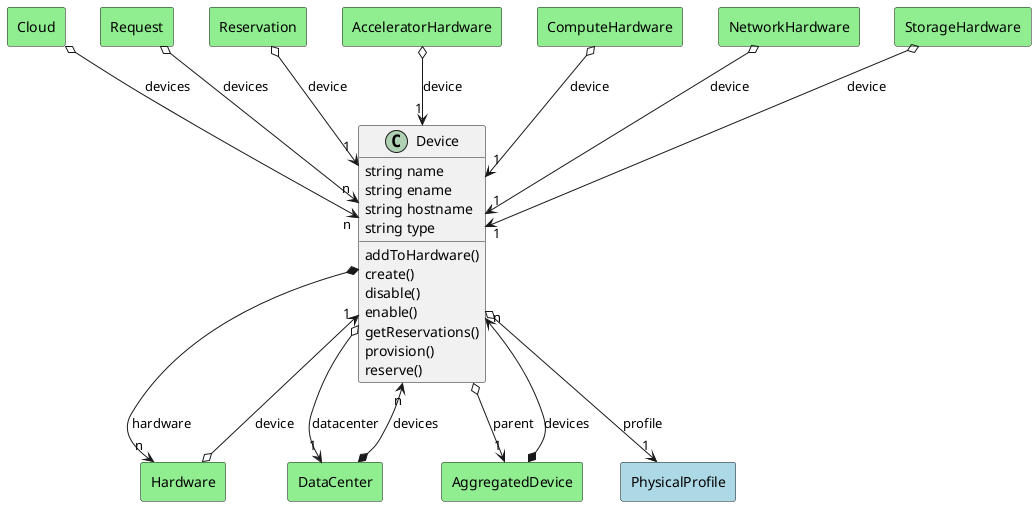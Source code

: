 @startuml

class "Device" as Model {
 string name
 string ename
 string hostname
 string type

 addToHardware()
 create()
 disable()
 enable()
 getReservations()
 provision()
 reserve()
 
}

rectangle "PhysicalProfile" as PhysicalProfile #lightblue {
}

Model o--> "1" PhysicalProfile : profile


rectangle "Hardware" as Hardware #lightblue {
}

Model *--> "n" Hardware : hardware


rectangle "DataCenter" as DataCenter #lightblue {
}

Model o--> "1" DataCenter : datacenter


rectangle "AggregatedDevice" as AggregatedDevice #lightblue {
}

Model o--> "1" AggregatedDevice : parent




    rectangle "AggregatedDevice" as AggregatedDevice #lightgreen {
    }
    
        AggregatedDevice   *--> "n" Model : "devices"
    
    rectangle "DataCenter" as DataCenter #lightgreen {
    }
    
        DataCenter   *--> "n" Model : "devices"
    
    rectangle "Hardware" as Hardware #lightgreen {
    }
    
        Hardware   o--> "1" Model : "device"
    
    rectangle "Cloud" as Cloud #lightgreen {
    }
    
        Cloud   o--> "n" Model : "devices"
    
    rectangle "Request" as Request #lightgreen {
    }
    
        Request   o--> "n" Model : "devices"
    
    rectangle "Reservation" as Reservation #lightgreen {
    }
    
        Reservation   o--> "1" Model : "device"
    
    rectangle "AcceleratorHardware" as AcceleratorHardware #lightgreen {
    }
    
        AcceleratorHardware   o--> "1" Model : "device"
    
    rectangle "ComputeHardware" as ComputeHardware #lightgreen {
    }
    
        ComputeHardware   o--> "1" Model : "device"
    
    rectangle "NetworkHardware" as NetworkHardware #lightgreen {
    }
    
        NetworkHardware   o--> "1" Model : "device"
    
    rectangle "StorageHardware" as StorageHardware #lightgreen {
    }
    
        StorageHardware   o--> "1" Model : "device"
    

@enduml

